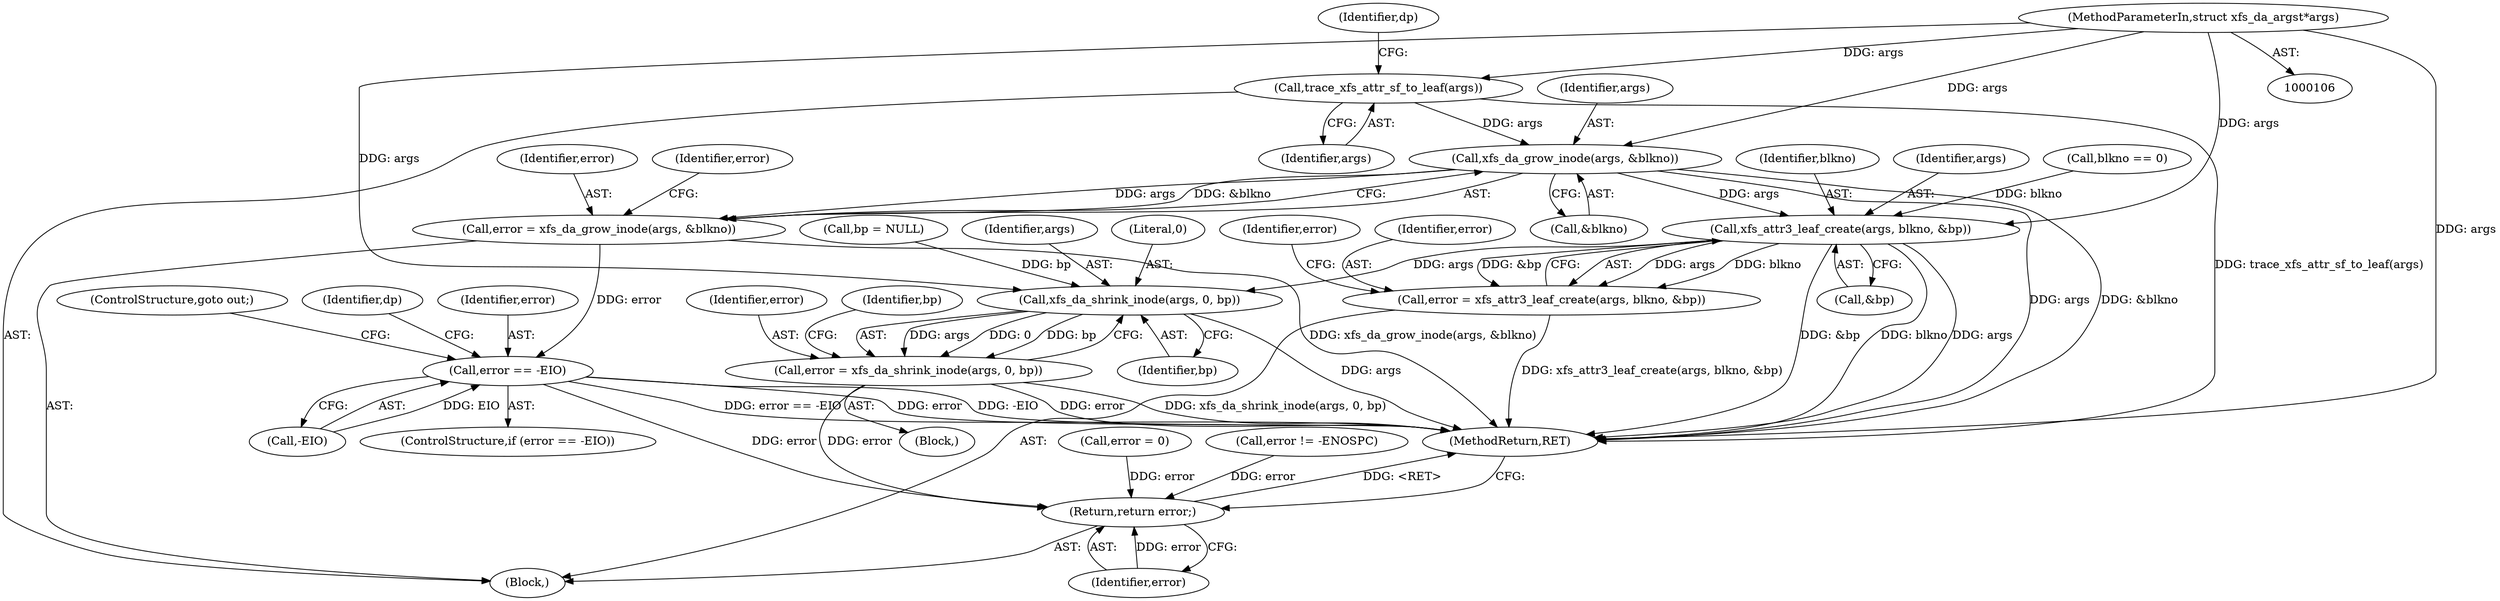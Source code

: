 digraph "1_linux_bb3d48dcf86a97dc25fe9fc2c11938e19cb4399a@pointer" {
"1000121" [label="(Call,trace_xfs_attr_sf_to_leaf(args))"];
"1000107" [label="(MethodParameterIn,struct xfs_da_args\t*args)"];
"1000185" [label="(Call,xfs_da_grow_inode(args, &blkno))"];
"1000183" [label="(Call,error = xfs_da_grow_inode(args, &blkno))"];
"1000193" [label="(Call,error == -EIO)"];
"1000421" [label="(Return,return error;)"];
"1000217" [label="(Call,xfs_attr3_leaf_create(args, blkno, &bp))"];
"1000215" [label="(Call,error = xfs_attr3_leaf_create(args, blkno, &bp))"];
"1000227" [label="(Call,xfs_da_shrink_inode(args, 0, bp))"];
"1000225" [label="(Call,error = xfs_da_shrink_inode(args, 0, bp))"];
"1000109" [label="(Block,)"];
"1000122" [label="(Identifier,args)"];
"1000226" [label="(Identifier,error)"];
"1000186" [label="(Identifier,args)"];
"1000180" [label="(Call,bp = NULL)"];
"1000230" [label="(Identifier,bp)"];
"1000217" [label="(Call,xfs_attr3_leaf_create(args, blkno, &bp))"];
"1000184" [label="(Identifier,error)"];
"1000216" [label="(Identifier,error)"];
"1000121" [label="(Call,trace_xfs_attr_sf_to_leaf(args))"];
"1000183" [label="(Call,error = xfs_da_grow_inode(args, &blkno))"];
"1000194" [label="(Identifier,error)"];
"1000190" [label="(Identifier,error)"];
"1000228" [label="(Identifier,args)"];
"1000215" [label="(Call,error = xfs_attr3_leaf_create(args, blkno, &bp))"];
"1000107" [label="(MethodParameterIn,struct xfs_da_args\t*args)"];
"1000411" [label="(Call,error = 0)"];
"1000193" [label="(Call,error == -EIO)"];
"1000185" [label="(Call,xfs_da_grow_inode(args, &blkno))"];
"1000212" [label="(Call,blkno == 0)"];
"1000229" [label="(Literal,0)"];
"1000225" [label="(Call,error = xfs_da_shrink_inode(args, 0, bp))"];
"1000197" [label="(ControlStructure,goto out;)"];
"1000223" [label="(Identifier,error)"];
"1000220" [label="(Call,&bp)"];
"1000195" [label="(Call,-EIO)"];
"1000400" [label="(Call,error != -ENOSPC)"];
"1000192" [label="(ControlStructure,if (error == -EIO))"];
"1000421" [label="(Return,return error;)"];
"1000423" [label="(MethodReturn,RET)"];
"1000199" [label="(Identifier,dp)"];
"1000232" [label="(Identifier,bp)"];
"1000124" [label="(Identifier,dp)"];
"1000187" [label="(Call,&blkno)"];
"1000219" [label="(Identifier,blkno)"];
"1000224" [label="(Block,)"];
"1000422" [label="(Identifier,error)"];
"1000218" [label="(Identifier,args)"];
"1000227" [label="(Call,xfs_da_shrink_inode(args, 0, bp))"];
"1000121" -> "1000109"  [label="AST: "];
"1000121" -> "1000122"  [label="CFG: "];
"1000122" -> "1000121"  [label="AST: "];
"1000124" -> "1000121"  [label="CFG: "];
"1000121" -> "1000423"  [label="DDG: trace_xfs_attr_sf_to_leaf(args)"];
"1000107" -> "1000121"  [label="DDG: args"];
"1000121" -> "1000185"  [label="DDG: args"];
"1000107" -> "1000106"  [label="AST: "];
"1000107" -> "1000423"  [label="DDG: args"];
"1000107" -> "1000185"  [label="DDG: args"];
"1000107" -> "1000217"  [label="DDG: args"];
"1000107" -> "1000227"  [label="DDG: args"];
"1000185" -> "1000183"  [label="AST: "];
"1000185" -> "1000187"  [label="CFG: "];
"1000186" -> "1000185"  [label="AST: "];
"1000187" -> "1000185"  [label="AST: "];
"1000183" -> "1000185"  [label="CFG: "];
"1000185" -> "1000423"  [label="DDG: args"];
"1000185" -> "1000423"  [label="DDG: &blkno"];
"1000185" -> "1000183"  [label="DDG: args"];
"1000185" -> "1000183"  [label="DDG: &blkno"];
"1000185" -> "1000217"  [label="DDG: args"];
"1000183" -> "1000109"  [label="AST: "];
"1000184" -> "1000183"  [label="AST: "];
"1000190" -> "1000183"  [label="CFG: "];
"1000183" -> "1000423"  [label="DDG: xfs_da_grow_inode(args, &blkno)"];
"1000183" -> "1000193"  [label="DDG: error"];
"1000193" -> "1000192"  [label="AST: "];
"1000193" -> "1000195"  [label="CFG: "];
"1000194" -> "1000193"  [label="AST: "];
"1000195" -> "1000193"  [label="AST: "];
"1000197" -> "1000193"  [label="CFG: "];
"1000199" -> "1000193"  [label="CFG: "];
"1000193" -> "1000423"  [label="DDG: error"];
"1000193" -> "1000423"  [label="DDG: -EIO"];
"1000193" -> "1000423"  [label="DDG: error == -EIO"];
"1000195" -> "1000193"  [label="DDG: EIO"];
"1000193" -> "1000421"  [label="DDG: error"];
"1000421" -> "1000109"  [label="AST: "];
"1000421" -> "1000422"  [label="CFG: "];
"1000422" -> "1000421"  [label="AST: "];
"1000423" -> "1000421"  [label="CFG: "];
"1000421" -> "1000423"  [label="DDG: <RET>"];
"1000422" -> "1000421"  [label="DDG: error"];
"1000411" -> "1000421"  [label="DDG: error"];
"1000225" -> "1000421"  [label="DDG: error"];
"1000400" -> "1000421"  [label="DDG: error"];
"1000217" -> "1000215"  [label="AST: "];
"1000217" -> "1000220"  [label="CFG: "];
"1000218" -> "1000217"  [label="AST: "];
"1000219" -> "1000217"  [label="AST: "];
"1000220" -> "1000217"  [label="AST: "];
"1000215" -> "1000217"  [label="CFG: "];
"1000217" -> "1000423"  [label="DDG: blkno"];
"1000217" -> "1000423"  [label="DDG: args"];
"1000217" -> "1000423"  [label="DDG: &bp"];
"1000217" -> "1000215"  [label="DDG: args"];
"1000217" -> "1000215"  [label="DDG: blkno"];
"1000217" -> "1000215"  [label="DDG: &bp"];
"1000212" -> "1000217"  [label="DDG: blkno"];
"1000217" -> "1000227"  [label="DDG: args"];
"1000215" -> "1000109"  [label="AST: "];
"1000216" -> "1000215"  [label="AST: "];
"1000223" -> "1000215"  [label="CFG: "];
"1000215" -> "1000423"  [label="DDG: xfs_attr3_leaf_create(args, blkno, &bp)"];
"1000227" -> "1000225"  [label="AST: "];
"1000227" -> "1000230"  [label="CFG: "];
"1000228" -> "1000227"  [label="AST: "];
"1000229" -> "1000227"  [label="AST: "];
"1000230" -> "1000227"  [label="AST: "];
"1000225" -> "1000227"  [label="CFG: "];
"1000227" -> "1000423"  [label="DDG: args"];
"1000227" -> "1000225"  [label="DDG: args"];
"1000227" -> "1000225"  [label="DDG: 0"];
"1000227" -> "1000225"  [label="DDG: bp"];
"1000180" -> "1000227"  [label="DDG: bp"];
"1000225" -> "1000224"  [label="AST: "];
"1000226" -> "1000225"  [label="AST: "];
"1000232" -> "1000225"  [label="CFG: "];
"1000225" -> "1000423"  [label="DDG: xfs_da_shrink_inode(args, 0, bp)"];
"1000225" -> "1000423"  [label="DDG: error"];
}

